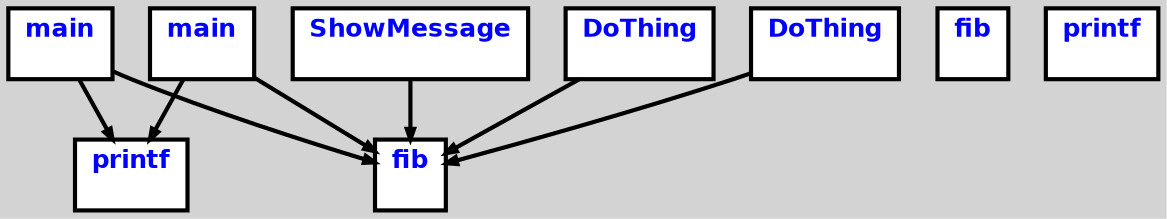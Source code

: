 digraph G {
ordering=out;
ranksep=.4;
bgcolor="lightgrey";  node [shape=box, fixedsize=false, fontsize=12, fontname="Helvetica-bold", fontcolor="blue"
width=.25, height=.25, color="black", fillcolor="white", style="filled, solid, bold"];

edge [arrowsize=.5, color="black", style="bold"]
    n000011E17F421E20 [label="fib\n "]
    n000011E17F422240 [label="printf\n "]
    n000011E17F4224E0 [label="main\n "]
    n000011E17F4224E0 -> n000011E17F422240
    n000011E17F4224E0 -> n000011E17F421E20
    n000011E17F422B40 [label="ShowMessage\n "]
    n000011E17F422B40 -> n000011E17F421E20
    n000011E17F422F00 [label="DoThing\n "]
    n000011E17F422F00 -> n000011E17F421E20
    n000011E17F423320 [label="DoThing\n "]
    n000011E17F423320 -> n000011E17F421E20
    n000011E17F423620 [label="fib\n "]
    n000011E17F423DA0 [label="printf\n "]
    n000011E17F425240 [label="main\n "]
    n000011E17F425240 -> n000011E17F422240
    n000011E17F425240 -> n000011E17F421E20
}
